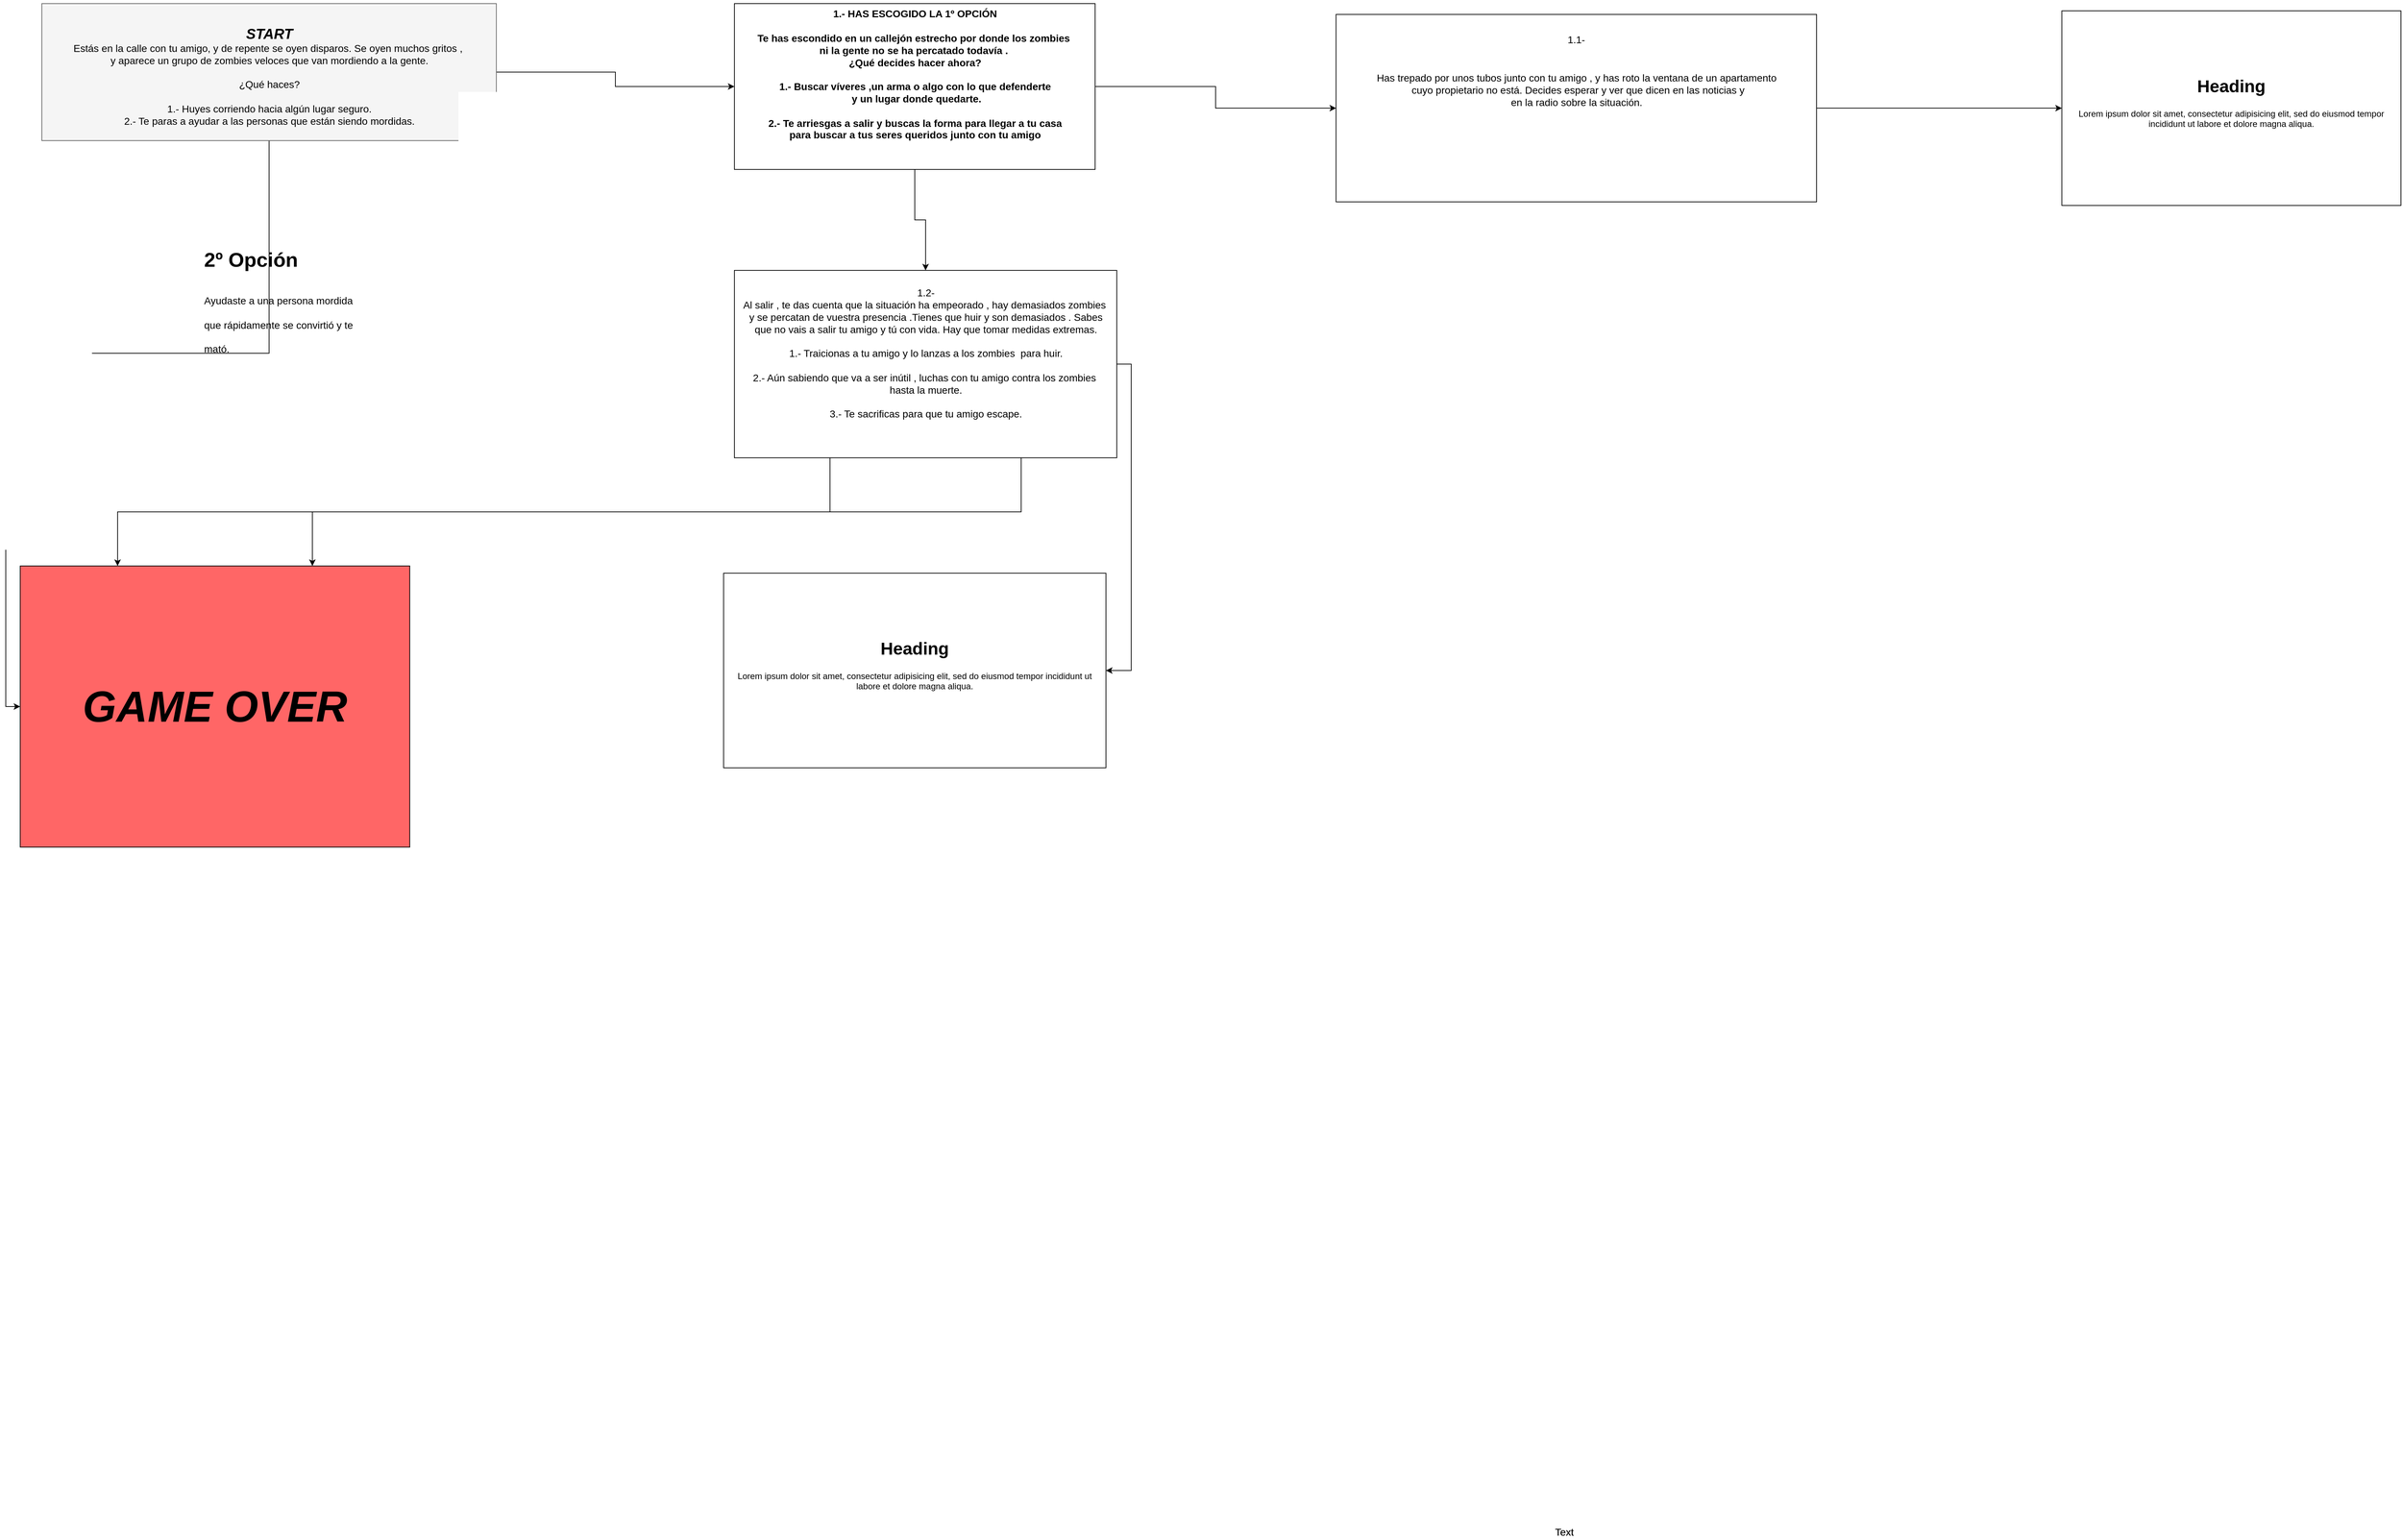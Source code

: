 <mxfile version="13.9.2" type="github">
  <diagram id="TumvB3jtfq2kJoedRNaW" name="Page-1">
    <mxGraphModel dx="2067" dy="689" grid="1" gridSize="10" guides="1" tooltips="1" connect="1" arrows="1" fold="1" page="1" pageScale="1" pageWidth="827" pageHeight="1169" math="0" shadow="0">
      <root>
        <mxCell id="0" />
        <mxCell id="1" parent="0" />
        <mxCell id="l0OJAWfN0QNwZ4EXdsEu-7" style="edgeStyle=orthogonalEdgeStyle;rounded=0;orthogonalLoop=1;jettySize=auto;html=1;exitX=1;exitY=0.5;exitDx=0;exitDy=0;entryX=0;entryY=0.5;entryDx=0;entryDy=0;fontSize=14;" parent="1" source="l0OJAWfN0QNwZ4EXdsEu-1" target="l0OJAWfN0QNwZ4EXdsEu-4" edge="1">
          <mxGeometry relative="1" as="geometry" />
        </mxCell>
        <mxCell id="l0OJAWfN0QNwZ4EXdsEu-21" style="edgeStyle=orthogonalEdgeStyle;rounded=0;orthogonalLoop=1;jettySize=auto;html=1;exitX=0.5;exitY=1;exitDx=0;exitDy=0;entryX=0;entryY=0.5;entryDx=0;entryDy=0;fontSize=14;" parent="1" source="l0OJAWfN0QNwZ4EXdsEu-1" target="l0OJAWfN0QNwZ4EXdsEu-18" edge="1">
          <mxGeometry relative="1" as="geometry" />
        </mxCell>
        <mxCell id="l0OJAWfN0QNwZ4EXdsEu-1" value="" style="rounded=0;whiteSpace=wrap;html=1;fillColor=#f5f5f5;strokeColor=#666666;fontColor=#333333;fontFamily=Lucida Caligraphy;fontSize=14;" parent="1" vertex="1">
          <mxGeometry x="-140" y="30" width="630" height="190" as="geometry" />
        </mxCell>
        <mxCell id="l0OJAWfN0QNwZ4EXdsEu-2" value="&lt;div style=&quot;font-size: 20px&quot;&gt;&lt;i&gt;&lt;b&gt;START&lt;/b&gt;&lt;/i&gt;&lt;/div&gt;&lt;div&gt;Estás en la calle con tu amigo, y de repente se oyen disparos. Se oyen muchos gritos ,&amp;nbsp;&lt;/div&gt;&lt;div&gt;y aparece un grupo de zombies veloces que van mordiendo a la gente.&lt;/div&gt;&lt;div&gt;&lt;br&gt;&lt;/div&gt;&lt;div&gt;¿Qué haces?&lt;/div&gt;&lt;div&gt;&lt;br&gt;&lt;/div&gt;&lt;div&gt;1.- Huyes corriendo hacia algún lugar seguro.&lt;/div&gt;&lt;div&gt;2.- Te paras a ayudar a las personas que están siendo mordidas.&lt;/div&gt;" style="text;html=1;resizable=0;autosize=1;align=center;verticalAlign=middle;points=[];fillColor=none;strokeColor=none;rounded=0;fontSize=14;" parent="1" vertex="1">
          <mxGeometry x="-105" y="60" width="560" height="140" as="geometry" />
        </mxCell>
        <mxCell id="l0OJAWfN0QNwZ4EXdsEu-16" style="edgeStyle=orthogonalEdgeStyle;rounded=0;orthogonalLoop=1;jettySize=auto;html=1;exitX=1;exitY=0.5;exitDx=0;exitDy=0;fontSize=14;" parent="1" source="l0OJAWfN0QNwZ4EXdsEu-4" target="l0OJAWfN0QNwZ4EXdsEu-12" edge="1">
          <mxGeometry relative="1" as="geometry" />
        </mxCell>
        <mxCell id="uLf2W3OkuAJnaL3Q7dk--6" style="edgeStyle=orthogonalEdgeStyle;rounded=0;orthogonalLoop=1;jettySize=auto;html=1;exitX=0.5;exitY=1;exitDx=0;exitDy=0;entryX=0.5;entryY=0;entryDx=0;entryDy=0;" edge="1" parent="1" source="l0OJAWfN0QNwZ4EXdsEu-4" target="l0OJAWfN0QNwZ4EXdsEu-14">
          <mxGeometry relative="1" as="geometry" />
        </mxCell>
        <mxCell id="l0OJAWfN0QNwZ4EXdsEu-4" value="" style="rounded=0;whiteSpace=wrap;html=1;fontSize=14;" parent="1" vertex="1">
          <mxGeometry x="820" y="30" width="500" height="230" as="geometry" />
        </mxCell>
        <mxCell id="l0OJAWfN0QNwZ4EXdsEu-6" value="&lt;b&gt;1.- HAS ESCOGIDO LA 1º OPCIÓN&lt;br&gt;&lt;br&gt;Te has escondido en un callejón estrecho por donde los zombies&amp;nbsp;&lt;br&gt;ni la gente no se ha percatado todavía .&amp;nbsp;&lt;br&gt;¿Qué decides hacer ahora?&lt;br&gt;&lt;br&gt;1.- Buscar víveres ,un arma o algo con lo que defenderte&lt;br&gt;&amp;nbsp;y un lugar donde quedarte.&lt;br&gt;&lt;br&gt;2.- Te arriesgas a salir y buscas la forma para llegar a tu casa&lt;br&gt;para buscar a tus seres queridos junto con tu amigo&lt;br&gt;&lt;br&gt;&lt;br&gt;&lt;/b&gt;" style="text;html=1;resizable=0;autosize=1;align=center;verticalAlign=middle;points=[];fillColor=none;strokeColor=none;rounded=0;fontSize=14;" parent="1" vertex="1">
          <mxGeometry x="845" y="30" width="450" height="230" as="geometry" />
        </mxCell>
        <mxCell id="uLf2W3OkuAJnaL3Q7dk--7" style="edgeStyle=orthogonalEdgeStyle;rounded=0;orthogonalLoop=1;jettySize=auto;html=1;entryX=0;entryY=0.5;entryDx=0;entryDy=0;" edge="1" parent="1" source="l0OJAWfN0QNwZ4EXdsEu-12" target="8rFJarjfxFBORZC3riLU-4">
          <mxGeometry relative="1" as="geometry" />
        </mxCell>
        <mxCell id="l0OJAWfN0QNwZ4EXdsEu-12" value="" style="rounded=0;whiteSpace=wrap;html=1;fontSize=14;" parent="1" vertex="1">
          <mxGeometry x="1654" y="45" width="666" height="260" as="geometry" />
        </mxCell>
        <mxCell id="l0OJAWfN0QNwZ4EXdsEu-13" value="Has trepado por unos tubos junto con tu amigo , y has roto la ventana de un apartamento&lt;br&gt;&amp;nbsp;cuyo propietario no está. Decides esperar y ver que dicen en las noticias y &lt;br&gt;en la radio sobre la&amp;nbsp;situación." style="text;html=1;resizable=0;autosize=1;align=center;verticalAlign=middle;points=[];fillColor=none;strokeColor=none;rounded=0;fontSize=14;" parent="1" vertex="1">
          <mxGeometry x="1702" y="120" width="570" height="60" as="geometry" />
        </mxCell>
        <mxCell id="l0OJAWfN0QNwZ4EXdsEu-22" style="edgeStyle=orthogonalEdgeStyle;rounded=0;orthogonalLoop=1;jettySize=auto;html=1;exitX=0.25;exitY=1;exitDx=0;exitDy=0;entryX=0.25;entryY=0;entryDx=0;entryDy=0;fontSize=14;" parent="1" source="l0OJAWfN0QNwZ4EXdsEu-14" target="l0OJAWfN0QNwZ4EXdsEu-18" edge="1">
          <mxGeometry relative="1" as="geometry" />
        </mxCell>
        <mxCell id="l0OJAWfN0QNwZ4EXdsEu-23" style="edgeStyle=orthogonalEdgeStyle;rounded=0;orthogonalLoop=1;jettySize=auto;html=1;exitX=0.75;exitY=1;exitDx=0;exitDy=0;entryX=0.75;entryY=0;entryDx=0;entryDy=0;fontSize=14;" parent="1" source="l0OJAWfN0QNwZ4EXdsEu-14" target="l0OJAWfN0QNwZ4EXdsEu-18" edge="1">
          <mxGeometry relative="1" as="geometry" />
        </mxCell>
        <mxCell id="uLf2W3OkuAJnaL3Q7dk--5" style="edgeStyle=orthogonalEdgeStyle;rounded=0;orthogonalLoop=1;jettySize=auto;html=1;exitX=1;exitY=0.5;exitDx=0;exitDy=0;entryX=1;entryY=0.5;entryDx=0;entryDy=0;" edge="1" parent="1" source="l0OJAWfN0QNwZ4EXdsEu-14" target="8rFJarjfxFBORZC3riLU-1">
          <mxGeometry relative="1" as="geometry" />
        </mxCell>
        <mxCell id="l0OJAWfN0QNwZ4EXdsEu-14" value="" style="rounded=0;whiteSpace=wrap;html=1;fontSize=14;" parent="1" vertex="1">
          <mxGeometry x="820" y="400" width="530" height="260" as="geometry" />
        </mxCell>
        <mxCell id="l0OJAWfN0QNwZ4EXdsEu-15" value="1.2-&lt;br&gt;Al salir , te das cuenta que la situación ha empeorado , hay demasiados zombies&amp;nbsp;&lt;br&gt;y se percatan de vuestra presencia .Tienes que huir y son demasiados . Sabes&lt;br&gt;que no vais a salir tu amigo y tú con vida. Hay que tomar medidas extremas.&lt;br&gt;&lt;br&gt;1.- Traicionas a tu amigo y lo lanzas a los zombies&amp;nbsp; para huir.&lt;br&gt;&lt;br&gt;2.- Aún sabiendo que va a ser inútil , luchas con tu amigo contra los zombies&amp;nbsp;&lt;br&gt;hasta la muerte.&lt;br&gt;&lt;br&gt;3.- Te sacrificas para que tu amigo escape." style="text;html=1;resizable=0;autosize=1;align=center;verticalAlign=middle;points=[];fillColor=none;strokeColor=none;rounded=0;fontSize=14;" parent="1" vertex="1">
          <mxGeometry x="825" y="420" width="520" height="190" as="geometry" />
        </mxCell>
        <mxCell id="l0OJAWfN0QNwZ4EXdsEu-18" value="&lt;font size=&quot;1&quot;&gt;&lt;b&gt;&lt;i style=&quot;font-size: 60px&quot;&gt;GAME OVER&lt;/i&gt;&lt;/b&gt;&lt;/font&gt;" style="rounded=0;whiteSpace=wrap;html=1;fontSize=14;labelBackgroundColor=none;fillColor=#FF6666;" parent="1" vertex="1">
          <mxGeometry x="-170" y="810" width="540" height="390" as="geometry" />
        </mxCell>
        <mxCell id="l0OJAWfN0QNwZ4EXdsEu-19" value="Text" style="text;html=1;resizable=0;autosize=1;align=center;verticalAlign=middle;points=[];fillColor=none;strokeColor=none;rounded=0;fontSize=14;" parent="1" vertex="1">
          <mxGeometry x="1950" y="2140" width="40" height="20" as="geometry" />
        </mxCell>
        <mxCell id="l0OJAWfN0QNwZ4EXdsEu-20" value="Text" style="text;html=1;resizable=0;autosize=1;align=center;verticalAlign=middle;points=[];fillColor=none;strokeColor=none;rounded=0;fontSize=14;" parent="1" vertex="1">
          <mxGeometry x="1950" y="2140" width="40" height="20" as="geometry" />
        </mxCell>
        <mxCell id="l0OJAWfN0QNwZ4EXdsEu-24" value="&lt;h1&gt;&lt;span&gt;2º Opción&lt;/span&gt;&lt;/h1&gt;&lt;h1&gt;&lt;span style=&quot;font-size: 14px ; font-weight: normal&quot;&gt;Ayudaste a una persona mordida que rápidamente se convirtió y te mató.&lt;/span&gt;&lt;br&gt;&lt;/h1&gt;" style="text;html=1;strokeColor=none;fillColor=none;spacing=5;spacingTop=-20;whiteSpace=wrap;overflow=hidden;rounded=0;labelBackgroundColor=none;fontSize=14;" parent="1" vertex="1">
          <mxGeometry x="80" y="360" width="230" height="160" as="geometry" />
        </mxCell>
        <mxCell id="l0OJAWfN0QNwZ4EXdsEu-26" value="1.1-" style="text;html=1;strokeColor=none;fillColor=none;align=center;verticalAlign=middle;whiteSpace=wrap;rounded=0;labelBackgroundColor=none;fontSize=14;" parent="1" vertex="1">
          <mxGeometry x="1967" y="70" width="40" height="20" as="geometry" />
        </mxCell>
        <mxCell id="8rFJarjfxFBORZC3riLU-1" value="" style="rounded=0;whiteSpace=wrap;html=1;" parent="1" vertex="1">
          <mxGeometry x="805" y="820" width="530" height="270" as="geometry" />
        </mxCell>
        <mxCell id="8rFJarjfxFBORZC3riLU-2" value="&lt;h1&gt;Heading&lt;/h1&gt;&lt;p&gt;Lorem ipsum dolor sit amet, consectetur adipisicing elit, sed do eiusmod tempor incididunt ut labore et dolore magna aliqua.&lt;/p&gt;" style="text;html=1;strokeColor=none;fillColor=none;spacing=5;spacingTop=-20;whiteSpace=wrap;overflow=hidden;rounded=0;align=center;verticalAlign=middle;" parent="1" vertex="1">
          <mxGeometry x="815" y="830" width="510" height="250" as="geometry" />
        </mxCell>
        <mxCell id="8rFJarjfxFBORZC3riLU-3" value="" style="rounded=0;whiteSpace=wrap;html=1;align=center;" parent="1" vertex="1">
          <mxGeometry x="2660" y="40" width="470" height="270" as="geometry" />
        </mxCell>
        <mxCell id="8rFJarjfxFBORZC3riLU-4" value="&lt;h1&gt;Heading&lt;/h1&gt;&lt;p&gt;Lorem ipsum dolor sit amet, consectetur adipisicing elit, sed do eiusmod tempor incididunt ut labore et dolore magna aliqua.&lt;/p&gt;" style="text;html=1;strokeColor=none;fillColor=none;spacing=5;spacingTop=-20;whiteSpace=wrap;overflow=hidden;rounded=0;align=center;verticalAlign=middle;" parent="1" vertex="1">
          <mxGeometry x="2660" y="40" width="470" height="270" as="geometry" />
        </mxCell>
      </root>
    </mxGraphModel>
  </diagram>
</mxfile>

